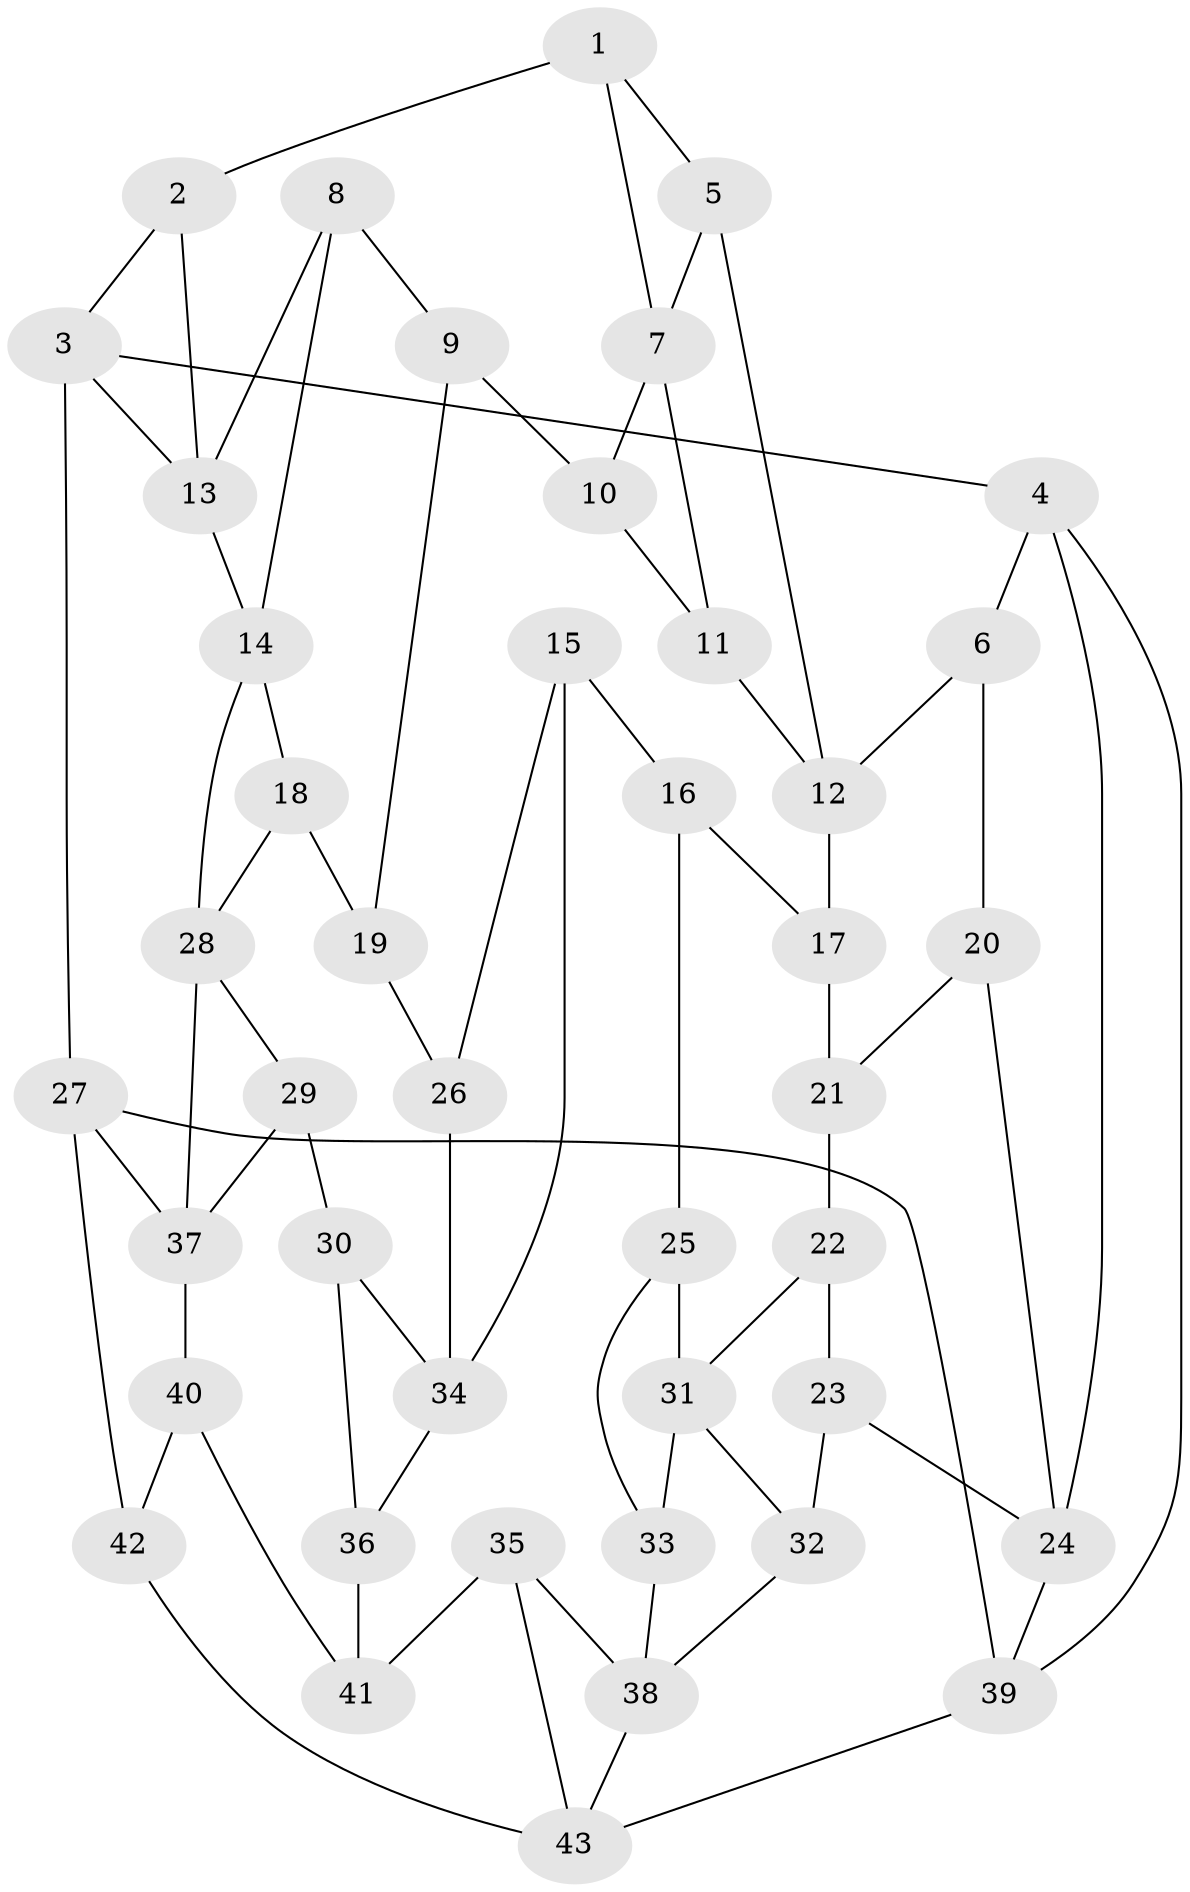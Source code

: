 // original degree distribution, {3: 0.03333333333333333, 5: 0.4666666666666667, 4: 0.26666666666666666, 6: 0.23333333333333334}
// Generated by graph-tools (version 1.1) at 2025/38/03/04/25 23:38:32]
// undirected, 43 vertices, 72 edges
graph export_dot {
  node [color=gray90,style=filled];
  1;
  2;
  3;
  4;
  5;
  6;
  7;
  8;
  9;
  10;
  11;
  12;
  13;
  14;
  15;
  16;
  17;
  18;
  19;
  20;
  21;
  22;
  23;
  24;
  25;
  26;
  27;
  28;
  29;
  30;
  31;
  32;
  33;
  34;
  35;
  36;
  37;
  38;
  39;
  40;
  41;
  42;
  43;
  1 -- 2 [weight=1.0];
  1 -- 5 [weight=1.0];
  1 -- 7 [weight=1.0];
  2 -- 3 [weight=1.0];
  2 -- 13 [weight=1.0];
  3 -- 4 [weight=1.0];
  3 -- 13 [weight=1.0];
  3 -- 27 [weight=1.0];
  4 -- 6 [weight=1.0];
  4 -- 24 [weight=1.0];
  4 -- 39 [weight=1.0];
  5 -- 7 [weight=1.0];
  5 -- 12 [weight=1.0];
  6 -- 12 [weight=1.0];
  6 -- 20 [weight=1.0];
  7 -- 10 [weight=1.0];
  7 -- 11 [weight=1.0];
  8 -- 9 [weight=1.0];
  8 -- 13 [weight=1.0];
  8 -- 14 [weight=1.0];
  9 -- 10 [weight=1.0];
  9 -- 19 [weight=1.0];
  10 -- 11 [weight=1.0];
  11 -- 12 [weight=1.0];
  12 -- 17 [weight=1.0];
  13 -- 14 [weight=1.0];
  14 -- 18 [weight=1.0];
  14 -- 28 [weight=1.0];
  15 -- 16 [weight=1.0];
  15 -- 26 [weight=1.0];
  15 -- 34 [weight=1.0];
  16 -- 17 [weight=1.0];
  16 -- 25 [weight=1.0];
  17 -- 21 [weight=1.0];
  18 -- 19 [weight=1.0];
  18 -- 28 [weight=1.0];
  19 -- 26 [weight=2.0];
  20 -- 21 [weight=1.0];
  20 -- 24 [weight=1.0];
  21 -- 22 [weight=1.0];
  22 -- 23 [weight=1.0];
  22 -- 31 [weight=1.0];
  23 -- 24 [weight=1.0];
  23 -- 32 [weight=1.0];
  24 -- 39 [weight=1.0];
  25 -- 31 [weight=1.0];
  25 -- 33 [weight=1.0];
  26 -- 34 [weight=1.0];
  27 -- 37 [weight=1.0];
  27 -- 39 [weight=1.0];
  27 -- 42 [weight=1.0];
  28 -- 29 [weight=1.0];
  28 -- 37 [weight=1.0];
  29 -- 30 [weight=1.0];
  29 -- 37 [weight=1.0];
  30 -- 34 [weight=1.0];
  30 -- 36 [weight=1.0];
  31 -- 32 [weight=1.0];
  31 -- 33 [weight=1.0];
  32 -- 38 [weight=1.0];
  33 -- 38 [weight=1.0];
  34 -- 36 [weight=1.0];
  35 -- 38 [weight=1.0];
  35 -- 41 [weight=1.0];
  35 -- 43 [weight=1.0];
  36 -- 41 [weight=2.0];
  37 -- 40 [weight=1.0];
  38 -- 43 [weight=1.0];
  39 -- 43 [weight=1.0];
  40 -- 41 [weight=1.0];
  40 -- 42 [weight=1.0];
  42 -- 43 [weight=1.0];
}
